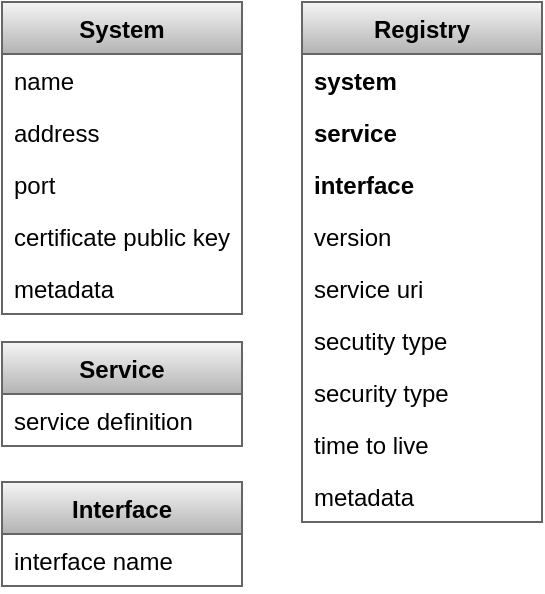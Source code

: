 <mxfile version="14.1.8" type="device"><diagram id="R2lEEEUBdFMjLlhIrx00" name="Page-1"><mxGraphModel dx="1422" dy="822" grid="1" gridSize="10" guides="1" tooltips="1" connect="1" arrows="1" fold="1" page="1" pageScale="1" pageWidth="850" pageHeight="1100" math="0" shadow="0" extFonts="Permanent Marker^https://fonts.googleapis.com/css?family=Permanent+Marker"><root><mxCell id="0"/><mxCell id="1" parent="0"/><mxCell id="y-5ZBDFGa6k98XufvoFu-1" value="System" style="swimlane;fontStyle=1;childLayout=stackLayout;horizontal=1;startSize=26;fillColor=#f5f5f5;horizontalStack=0;resizeParent=1;resizeParentMax=0;resizeLast=0;collapsible=1;marginBottom=0;gradientColor=#b3b3b3;strokeColor=#666666;swimlaneLine=1;" vertex="1" parent="1"><mxGeometry x="80" y="160" width="120" height="156" as="geometry"/></mxCell><mxCell id="y-5ZBDFGa6k98XufvoFu-2" value="name" style="text;strokeColor=none;fillColor=none;align=left;verticalAlign=top;spacingLeft=4;spacingRight=4;overflow=hidden;rotatable=0;points=[[0,0.5],[1,0.5]];portConstraint=eastwest;" vertex="1" parent="y-5ZBDFGa6k98XufvoFu-1"><mxGeometry y="26" width="120" height="26" as="geometry"/></mxCell><mxCell id="y-5ZBDFGa6k98XufvoFu-3" value="address" style="text;strokeColor=none;fillColor=none;align=left;verticalAlign=top;spacingLeft=4;spacingRight=4;overflow=hidden;rotatable=0;points=[[0,0.5],[1,0.5]];portConstraint=eastwest;" vertex="1" parent="y-5ZBDFGa6k98XufvoFu-1"><mxGeometry y="52" width="120" height="26" as="geometry"/></mxCell><mxCell id="y-5ZBDFGa6k98XufvoFu-5" value="port" style="text;strokeColor=none;fillColor=none;align=left;verticalAlign=top;spacingLeft=4;spacingRight=4;overflow=hidden;rotatable=0;points=[[0,0.5],[1,0.5]];portConstraint=eastwest;" vertex="1" parent="y-5ZBDFGa6k98XufvoFu-1"><mxGeometry y="78" width="120" height="26" as="geometry"/></mxCell><mxCell id="y-5ZBDFGa6k98XufvoFu-6" value="certificate public key" style="text;strokeColor=none;fillColor=none;align=left;verticalAlign=top;spacingLeft=4;spacingRight=4;overflow=hidden;rotatable=0;points=[[0,0.5],[1,0.5]];portConstraint=eastwest;" vertex="1" parent="y-5ZBDFGa6k98XufvoFu-1"><mxGeometry y="104" width="120" height="26" as="geometry"/></mxCell><mxCell id="y-5ZBDFGa6k98XufvoFu-4" value="metadata" style="text;strokeColor=none;fillColor=none;align=left;verticalAlign=top;spacingLeft=4;spacingRight=4;overflow=hidden;rotatable=0;points=[[0,0.5],[1,0.5]];portConstraint=eastwest;" vertex="1" parent="y-5ZBDFGa6k98XufvoFu-1"><mxGeometry y="130" width="120" height="26" as="geometry"/></mxCell><mxCell id="y-5ZBDFGa6k98XufvoFu-7" value="Service" style="swimlane;fontStyle=1;childLayout=stackLayout;horizontal=1;startSize=26;fillColor=#f5f5f5;horizontalStack=0;resizeParent=1;resizeParentMax=0;resizeLast=0;collapsible=1;marginBottom=0;gradientColor=#b3b3b3;strokeColor=#666666;swimlaneLine=1;" vertex="1" parent="1"><mxGeometry x="80" y="330" width="120" height="52" as="geometry"/></mxCell><mxCell id="y-5ZBDFGa6k98XufvoFu-8" value="service definition" style="text;strokeColor=none;fillColor=none;align=left;verticalAlign=top;spacingLeft=4;spacingRight=4;overflow=hidden;rotatable=0;points=[[0,0.5],[1,0.5]];portConstraint=eastwest;" vertex="1" parent="y-5ZBDFGa6k98XufvoFu-7"><mxGeometry y="26" width="120" height="26" as="geometry"/></mxCell><mxCell id="y-5ZBDFGa6k98XufvoFu-13" value="Interface" style="swimlane;fontStyle=1;childLayout=stackLayout;horizontal=1;startSize=26;fillColor=#f5f5f5;horizontalStack=0;resizeParent=1;resizeParentMax=0;resizeLast=0;collapsible=1;marginBottom=0;gradientColor=#b3b3b3;strokeColor=#666666;swimlaneLine=1;" vertex="1" parent="1"><mxGeometry x="80" y="400" width="120" height="52" as="geometry"/></mxCell><mxCell id="y-5ZBDFGa6k98XufvoFu-14" value="interface name" style="text;strokeColor=none;fillColor=none;align=left;verticalAlign=top;spacingLeft=4;spacingRight=4;overflow=hidden;rotatable=0;points=[[0,0.5],[1,0.5]];portConstraint=eastwest;" vertex="1" parent="y-5ZBDFGa6k98XufvoFu-13"><mxGeometry y="26" width="120" height="26" as="geometry"/></mxCell><mxCell id="y-5ZBDFGa6k98XufvoFu-15" value="Registry" style="swimlane;fontStyle=1;childLayout=stackLayout;horizontal=1;startSize=26;fillColor=#f5f5f5;horizontalStack=0;resizeParent=1;resizeParentMax=0;resizeLast=0;collapsible=1;marginBottom=0;gradientColor=#b3b3b3;strokeColor=#666666;swimlaneLine=1;" vertex="1" parent="1"><mxGeometry x="230" y="160" width="120" height="260" as="geometry"/></mxCell><mxCell id="y-5ZBDFGa6k98XufvoFu-16" value="system" style="text;strokeColor=none;fillColor=none;align=left;verticalAlign=top;spacingLeft=4;spacingRight=4;overflow=hidden;rotatable=0;points=[[0,0.5],[1,0.5]];portConstraint=eastwest;fontStyle=1" vertex="1" parent="y-5ZBDFGa6k98XufvoFu-15"><mxGeometry y="26" width="120" height="26" as="geometry"/></mxCell><mxCell id="y-5ZBDFGa6k98XufvoFu-17" value="service" style="text;strokeColor=none;fillColor=none;align=left;verticalAlign=top;spacingLeft=4;spacingRight=4;overflow=hidden;rotatable=0;points=[[0,0.5],[1,0.5]];portConstraint=eastwest;fontStyle=1" vertex="1" parent="y-5ZBDFGa6k98XufvoFu-15"><mxGeometry y="52" width="120" height="26" as="geometry"/></mxCell><mxCell id="y-5ZBDFGa6k98XufvoFu-18" value="interface" style="text;strokeColor=none;fillColor=none;align=left;verticalAlign=top;spacingLeft=4;spacingRight=4;overflow=hidden;rotatable=0;points=[[0,0.5],[1,0.5]];portConstraint=eastwest;fontStyle=1" vertex="1" parent="y-5ZBDFGa6k98XufvoFu-15"><mxGeometry y="78" width="120" height="26" as="geometry"/></mxCell><mxCell id="y-5ZBDFGa6k98XufvoFu-24" value="version" style="text;strokeColor=none;fillColor=none;align=left;verticalAlign=top;spacingLeft=4;spacingRight=4;overflow=hidden;rotatable=0;points=[[0,0.5],[1,0.5]];portConstraint=eastwest;" vertex="1" parent="y-5ZBDFGa6k98XufvoFu-15"><mxGeometry y="104" width="120" height="26" as="geometry"/></mxCell><mxCell id="y-5ZBDFGa6k98XufvoFu-19" value="service uri" style="text;strokeColor=none;fillColor=none;align=left;verticalAlign=top;spacingLeft=4;spacingRight=4;overflow=hidden;rotatable=0;points=[[0,0.5],[1,0.5]];portConstraint=eastwest;" vertex="1" parent="y-5ZBDFGa6k98XufvoFu-15"><mxGeometry y="130" width="120" height="26" as="geometry"/></mxCell><mxCell id="y-5ZBDFGa6k98XufvoFu-21" value="secutity type" style="text;strokeColor=none;fillColor=none;align=left;verticalAlign=top;spacingLeft=4;spacingRight=4;overflow=hidden;rotatable=0;points=[[0,0.5],[1,0.5]];portConstraint=eastwest;" vertex="1" parent="y-5ZBDFGa6k98XufvoFu-15"><mxGeometry y="156" width="120" height="26" as="geometry"/></mxCell><mxCell id="y-5ZBDFGa6k98XufvoFu-22" value="security type" style="text;strokeColor=none;fillColor=none;align=left;verticalAlign=top;spacingLeft=4;spacingRight=4;overflow=hidden;rotatable=0;points=[[0,0.5],[1,0.5]];portConstraint=eastwest;" vertex="1" parent="y-5ZBDFGa6k98XufvoFu-15"><mxGeometry y="182" width="120" height="26" as="geometry"/></mxCell><mxCell id="y-5ZBDFGa6k98XufvoFu-23" value="time to live" style="text;strokeColor=none;fillColor=none;align=left;verticalAlign=top;spacingLeft=4;spacingRight=4;overflow=hidden;rotatable=0;points=[[0,0.5],[1,0.5]];portConstraint=eastwest;" vertex="1" parent="y-5ZBDFGa6k98XufvoFu-15"><mxGeometry y="208" width="120" height="26" as="geometry"/></mxCell><mxCell id="y-5ZBDFGa6k98XufvoFu-20" value="metadata" style="text;strokeColor=none;fillColor=none;align=left;verticalAlign=top;spacingLeft=4;spacingRight=4;overflow=hidden;rotatable=0;points=[[0,0.5],[1,0.5]];portConstraint=eastwest;" vertex="1" parent="y-5ZBDFGa6k98XufvoFu-15"><mxGeometry y="234" width="120" height="26" as="geometry"/></mxCell></root></mxGraphModel></diagram></mxfile>